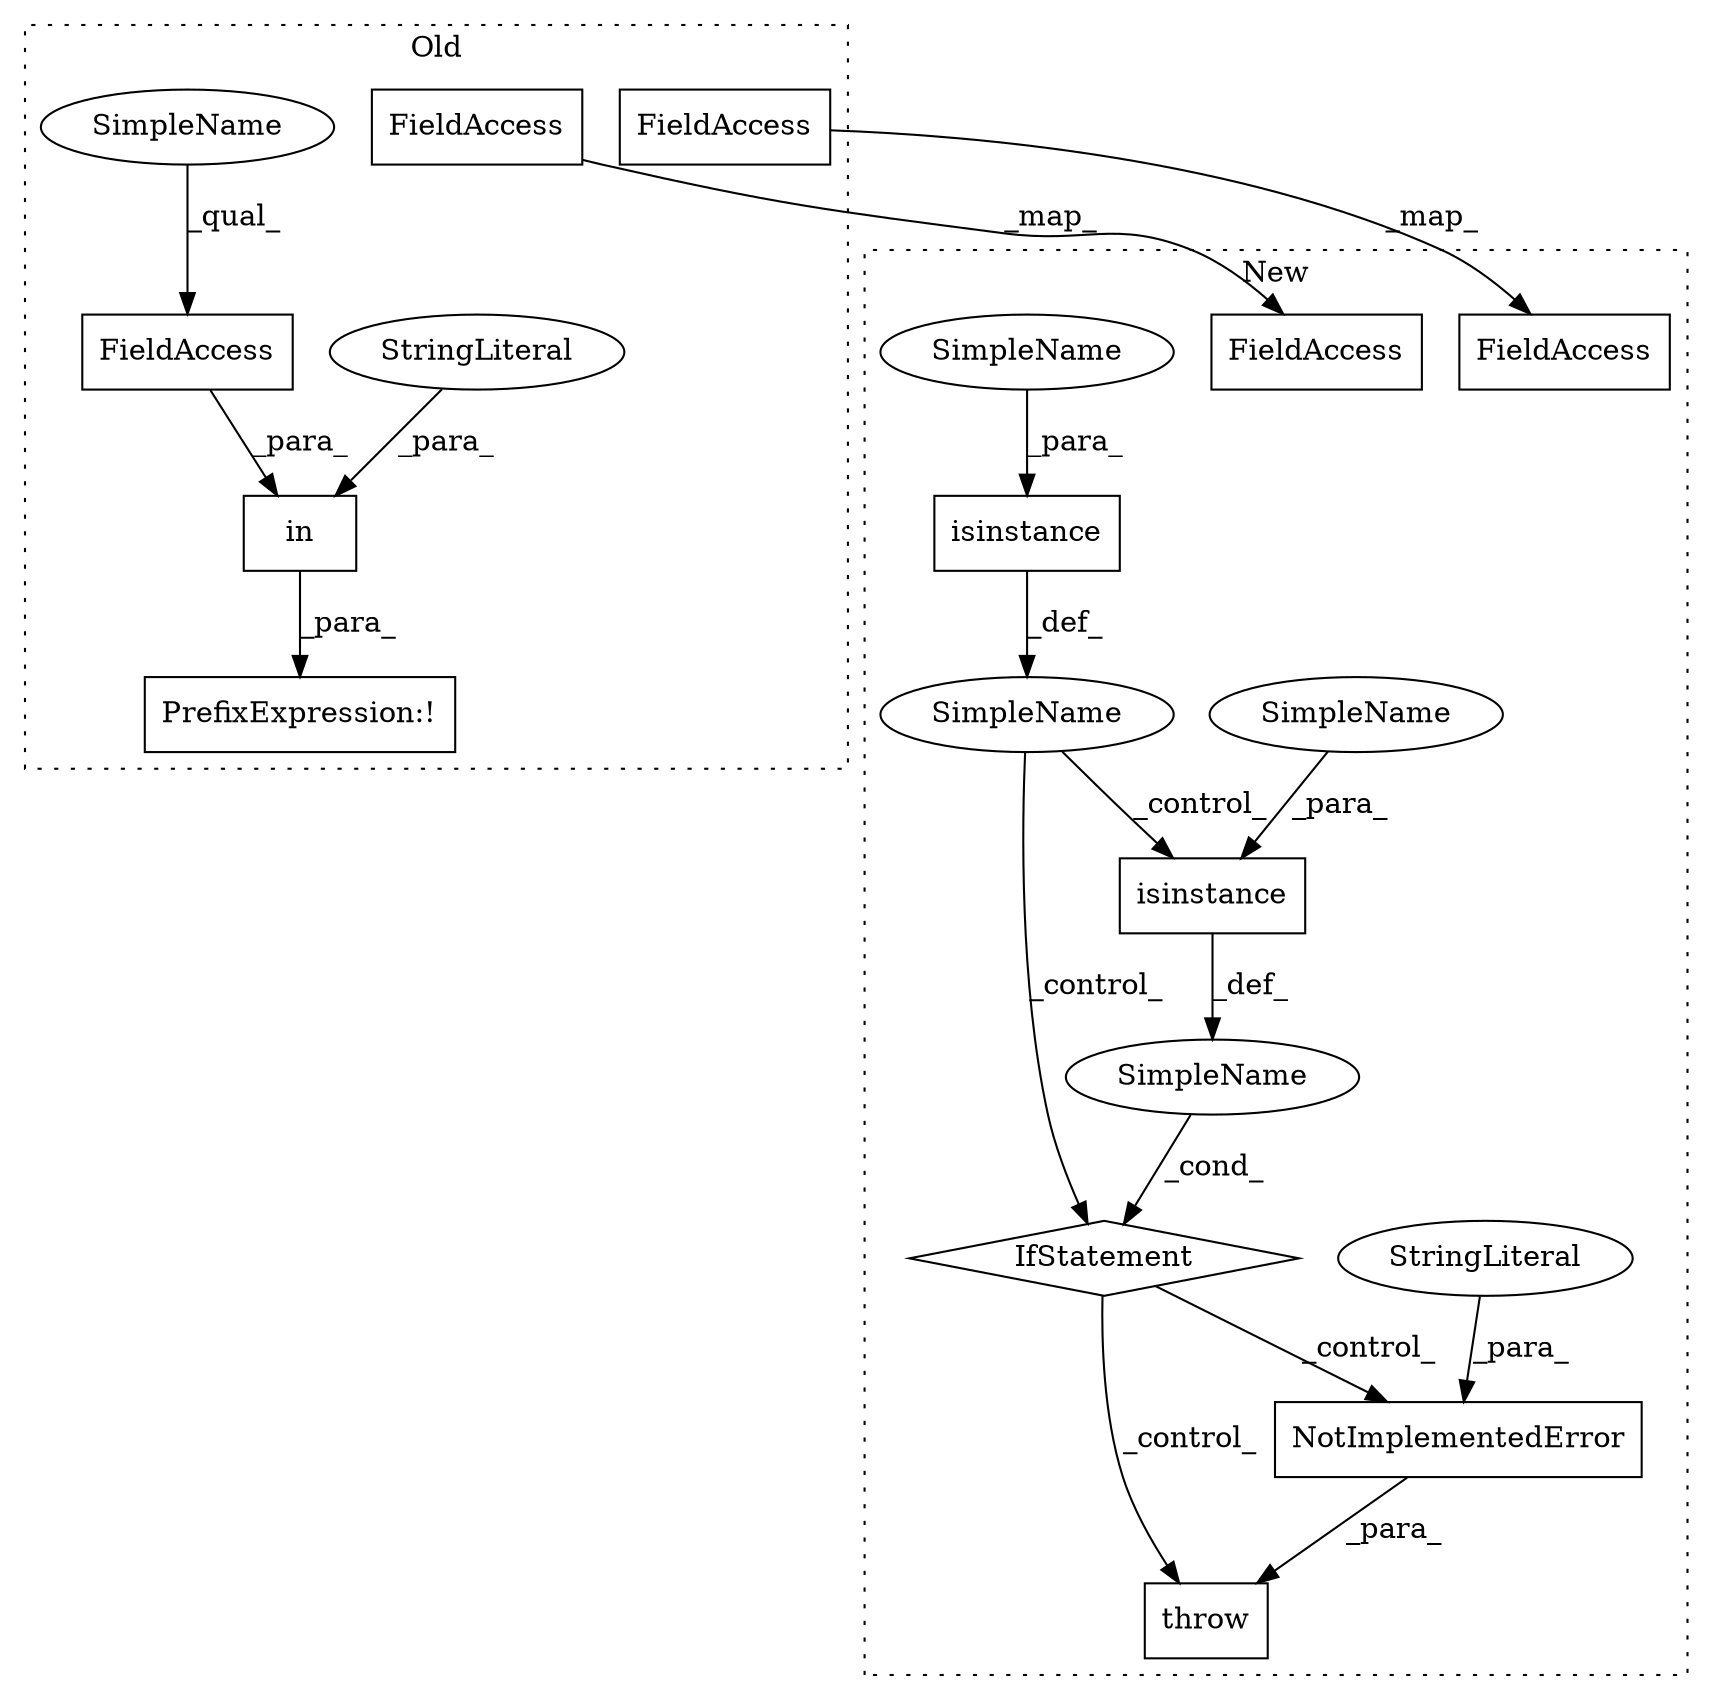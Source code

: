 digraph G {
subgraph cluster0 {
1 [label="in" a="105" s="5518" l="30" shape="box"];
4 [label="FieldAccess" a="22" s="5535" l="13" shape="box"];
10 [label="PrefixExpression:!" a="38" s="5512" l="1" shape="box"];
12 [label="StringLiteral" a="45" s="5518" l="13" shape="ellipse"];
13 [label="FieldAccess" a="22" s="6261" l="6" shape="box"];
15 [label="FieldAccess" a="22" s="6095" l="12" shape="box"];
17 [label="SimpleName" a="42" s="5535" l="4" shape="ellipse"];
label = "Old";
style="dotted";
}
subgraph cluster1 {
2 [label="NotImplementedError" a="32" s="7810,7893" l="20,1" shape="box"];
3 [label="throw" a="53" s="7804" l="6" shape="box"];
5 [label="IfStatement" a="25" s="6766,6803" l="4,2" shape="diamond"];
6 [label="SimpleName" a="42" s="" l="" shape="ellipse"];
7 [label="SimpleName" a="42" s="" l="" shape="ellipse"];
8 [label="StringLiteral" a="45" s="7830" l="63" shape="ellipse"];
9 [label="isinstance" a="32" s="6208,6234" l="11,1" shape="box"];
11 [label="isinstance" a="32" s="6770,6802" l="11,1" shape="box"];
14 [label="FieldAccess" a="22" s="6702" l="6" shape="box"];
16 [label="FieldAccess" a="22" s="6536" l="12" shape="box"];
18 [label="SimpleName" a="42" s="6781" l="4" shape="ellipse"];
19 [label="SimpleName" a="42" s="6219" l="4" shape="ellipse"];
label = "New";
style="dotted";
}
1 -> 10 [label="_para_"];
2 -> 3 [label="_para_"];
4 -> 1 [label="_para_"];
5 -> 3 [label="_control_"];
5 -> 2 [label="_control_"];
6 -> 5 [label="_control_"];
6 -> 11 [label="_control_"];
7 -> 5 [label="_cond_"];
8 -> 2 [label="_para_"];
9 -> 6 [label="_def_"];
11 -> 7 [label="_def_"];
12 -> 1 [label="_para_"];
13 -> 14 [label="_map_"];
15 -> 16 [label="_map_"];
17 -> 4 [label="_qual_"];
18 -> 11 [label="_para_"];
19 -> 9 [label="_para_"];
}